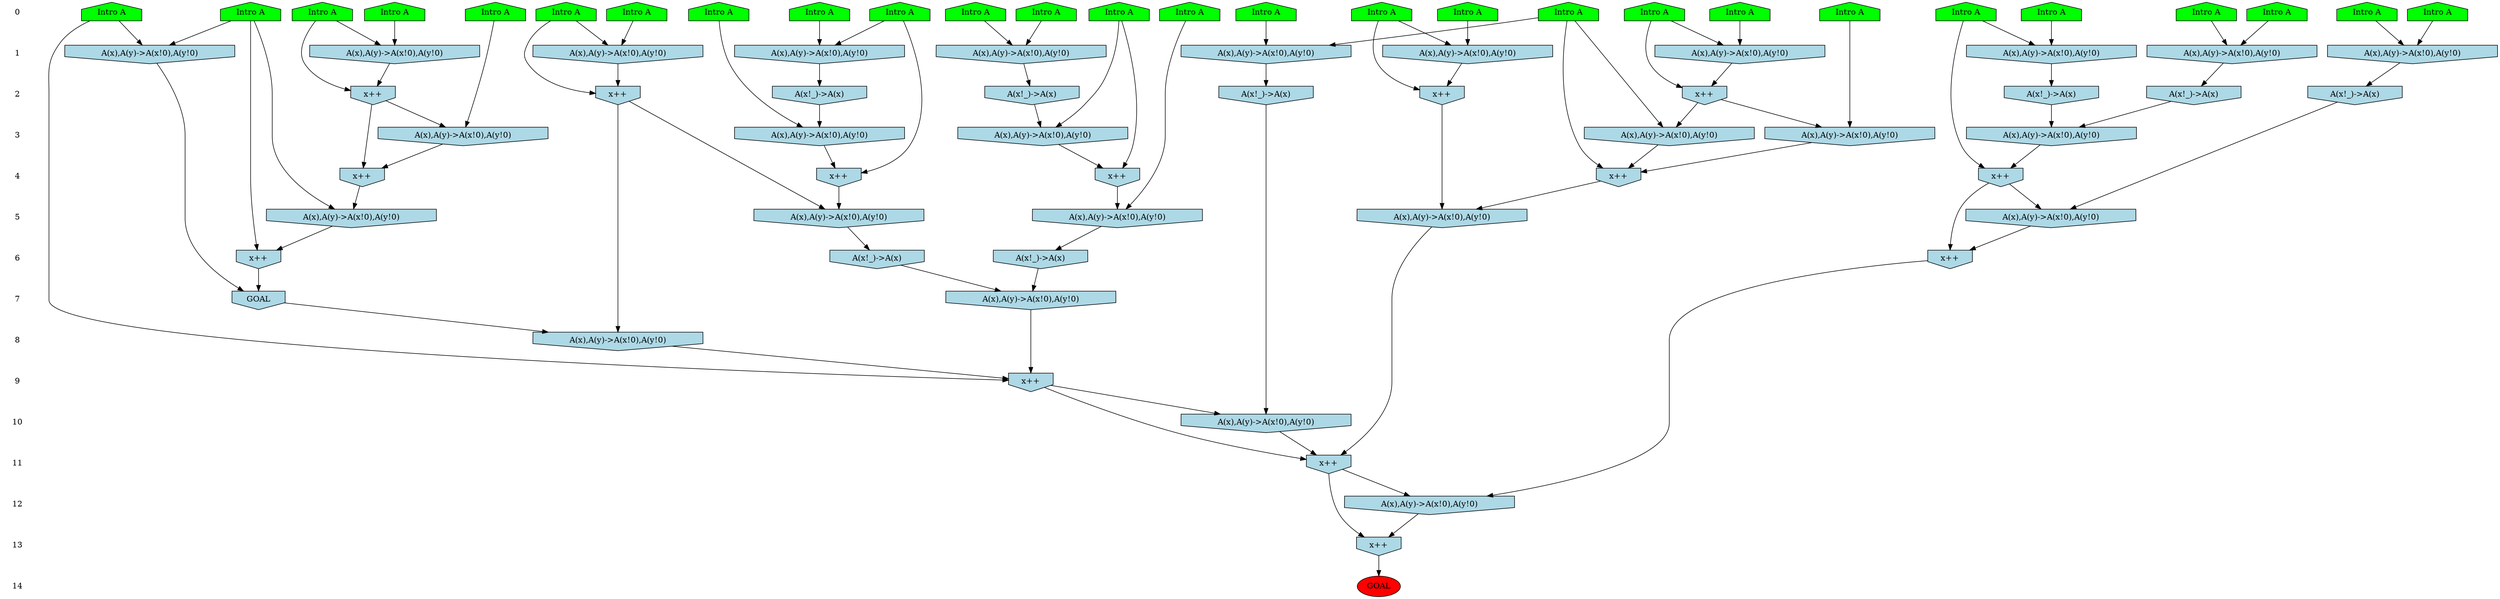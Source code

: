 /* Compression of 1 causal flows obtained in average at 2.996870E+00 t.u */
/* Compressed causal flows were: [969] */
digraph G{
 ranksep=.5 ; 
{ rank = same ; "0" [shape=plaintext] ; node_1 [label ="Intro A", shape=house, style=filled, fillcolor=green] ;
node_2 [label ="Intro A", shape=house, style=filled, fillcolor=green] ;
node_3 [label ="Intro A", shape=house, style=filled, fillcolor=green] ;
node_4 [label ="Intro A", shape=house, style=filled, fillcolor=green] ;
node_5 [label ="Intro A", shape=house, style=filled, fillcolor=green] ;
node_6 [label ="Intro A", shape=house, style=filled, fillcolor=green] ;
node_7 [label ="Intro A", shape=house, style=filled, fillcolor=green] ;
node_8 [label ="Intro A", shape=house, style=filled, fillcolor=green] ;
node_9 [label ="Intro A", shape=house, style=filled, fillcolor=green] ;
node_10 [label ="Intro A", shape=house, style=filled, fillcolor=green] ;
node_11 [label ="Intro A", shape=house, style=filled, fillcolor=green] ;
node_12 [label ="Intro A", shape=house, style=filled, fillcolor=green] ;
node_13 [label ="Intro A", shape=house, style=filled, fillcolor=green] ;
node_14 [label ="Intro A", shape=house, style=filled, fillcolor=green] ;
node_15 [label ="Intro A", shape=house, style=filled, fillcolor=green] ;
node_16 [label ="Intro A", shape=house, style=filled, fillcolor=green] ;
node_17 [label ="Intro A", shape=house, style=filled, fillcolor=green] ;
node_18 [label ="Intro A", shape=house, style=filled, fillcolor=green] ;
node_19 [label ="Intro A", shape=house, style=filled, fillcolor=green] ;
node_20 [label ="Intro A", shape=house, style=filled, fillcolor=green] ;
node_21 [label ="Intro A", shape=house, style=filled, fillcolor=green] ;
node_22 [label ="Intro A", shape=house, style=filled, fillcolor=green] ;
node_23 [label ="Intro A", shape=house, style=filled, fillcolor=green] ;
node_24 [label ="Intro A", shape=house, style=filled, fillcolor=green] ;
node_25 [label ="Intro A", shape=house, style=filled, fillcolor=green] ;
node_26 [label ="Intro A", shape=house, style=filled, fillcolor=green] ;
node_27 [label ="Intro A", shape=house, style=filled, fillcolor=green] ;
}
{ rank = same ; "1" [shape=plaintext] ; node_28 [label="A(x),A(y)->A(x!0),A(y!0)", shape=invhouse, style=filled, fillcolor = lightblue] ;
node_29 [label="A(x),A(y)->A(x!0),A(y!0)", shape=invhouse, style=filled, fillcolor = lightblue] ;
node_30 [label="A(x),A(y)->A(x!0),A(y!0)", shape=invhouse, style=filled, fillcolor = lightblue] ;
node_32 [label="A(x),A(y)->A(x!0),A(y!0)", shape=invhouse, style=filled, fillcolor = lightblue] ;
node_33 [label="A(x),A(y)->A(x!0),A(y!0)", shape=invhouse, style=filled, fillcolor = lightblue] ;
node_34 [label="A(x),A(y)->A(x!0),A(y!0)", shape=invhouse, style=filled, fillcolor = lightblue] ;
node_41 [label="A(x),A(y)->A(x!0),A(y!0)", shape=invhouse, style=filled, fillcolor = lightblue] ;
node_44 [label="A(x),A(y)->A(x!0),A(y!0)", shape=invhouse, style=filled, fillcolor = lightblue] ;
node_46 [label="A(x),A(y)->A(x!0),A(y!0)", shape=invhouse, style=filled, fillcolor = lightblue] ;
node_48 [label="A(x),A(y)->A(x!0),A(y!0)", shape=invhouse, style=filled, fillcolor = lightblue] ;
node_52 [label="A(x),A(y)->A(x!0),A(y!0)", shape=invhouse, style=filled, fillcolor = lightblue] ;
}
{ rank = same ; "2" [shape=plaintext] ; node_31 [label="A(x!_)->A(x)", shape=invhouse, style=filled, fillcolor = lightblue] ;
node_35 [label="x++", shape=invhouse, style=filled, fillcolor = lightblue] ;
node_36 [label="A(x!_)->A(x)", shape=invhouse, style=filled, fillcolor = lightblue] ;
node_37 [label="A(x!_)->A(x)", shape=invhouse, style=filled, fillcolor = lightblue] ;
node_39 [label="x++", shape=invhouse, style=filled, fillcolor = lightblue] ;
node_45 [label="A(x!_)->A(x)", shape=invhouse, style=filled, fillcolor = lightblue] ;
node_51 [label="x++", shape=invhouse, style=filled, fillcolor = lightblue] ;
node_53 [label="x++", shape=invhouse, style=filled, fillcolor = lightblue] ;
node_66 [label="A(x!_)->A(x)", shape=invhouse, style=filled, fillcolor = lightblue] ;
node_70 [label="A(x!_)->A(x)", shape=invhouse, style=filled, fillcolor = lightblue] ;
}
{ rank = same ; "3" [shape=plaintext] ; node_38 [label="A(x),A(y)->A(x!0),A(y!0)", shape=invhouse, style=filled, fillcolor = lightblue] ;
node_40 [label="A(x),A(y)->A(x!0),A(y!0)", shape=invhouse, style=filled, fillcolor = lightblue] ;
node_54 [label="A(x),A(y)->A(x!0),A(y!0)", shape=invhouse, style=filled, fillcolor = lightblue] ;
node_56 [label="A(x),A(y)->A(x!0),A(y!0)", shape=invhouse, style=filled, fillcolor = lightblue] ;
node_59 [label="A(x),A(y)->A(x!0),A(y!0)", shape=invhouse, style=filled, fillcolor = lightblue] ;
node_61 [label="A(x),A(y)->A(x!0),A(y!0)", shape=invhouse, style=filled, fillcolor = lightblue] ;
}
{ rank = same ; "4" [shape=plaintext] ; node_42 [label="x++", shape=invhouse, style=filled, fillcolor = lightblue] ;
node_43 [label="x++", shape=invhouse, style=filled, fillcolor = lightblue] ;
node_55 [label="x++", shape=invhouse, style=filled, fillcolor = lightblue] ;
node_62 [label="x++", shape=invhouse, style=filled, fillcolor = lightblue] ;
node_64 [label="x++", shape=invhouse, style=filled, fillcolor = lightblue] ;
}
{ rank = same ; "5" [shape=plaintext] ; node_47 [label="A(x),A(y)->A(x!0),A(y!0)", shape=invhouse, style=filled, fillcolor = lightblue] ;
node_49 [label="A(x),A(y)->A(x!0),A(y!0)", shape=invhouse, style=filled, fillcolor = lightblue] ;
node_58 [label="A(x),A(y)->A(x!0),A(y!0)", shape=invhouse, style=filled, fillcolor = lightblue] ;
node_65 [label="A(x),A(y)->A(x!0),A(y!0)", shape=invhouse, style=filled, fillcolor = lightblue] ;
node_72 [label="A(x),A(y)->A(x!0),A(y!0)", shape=invhouse, style=filled, fillcolor = lightblue] ;
}
{ rank = same ; "6" [shape=plaintext] ; node_50 [label="A(x!_)->A(x)", shape=invhouse, style=filled, fillcolor = lightblue] ;
node_57 [label="A(x!_)->A(x)", shape=invhouse, style=filled, fillcolor = lightblue] ;
node_60 [label="x++", shape=invhouse, style=filled, fillcolor = lightblue] ;
node_73 [label="x++", shape=invhouse, style=filled, fillcolor = lightblue] ;
}
{ rank = same ; "7" [shape=plaintext] ; node_63 [label="GOAL", shape=invhouse, style=filled, fillcolor = lightblue] ;
node_68 [label="A(x),A(y)->A(x!0),A(y!0)", shape=invhouse, style=filled, fillcolor = lightblue] ;
}
{ rank = same ; "8" [shape=plaintext] ; node_67 [label="A(x),A(y)->A(x!0),A(y!0)", shape=invhouse, style=filled, fillcolor = lightblue] ;
}
{ rank = same ; "9" [shape=plaintext] ; node_69 [label="x++", shape=invhouse, style=filled, fillcolor = lightblue] ;
}
{ rank = same ; "10" [shape=plaintext] ; node_71 [label="A(x),A(y)->A(x!0),A(y!0)", shape=invhouse, style=filled, fillcolor = lightblue] ;
}
{ rank = same ; "11" [shape=plaintext] ; node_74 [label="x++", shape=invhouse, style=filled, fillcolor = lightblue] ;
}
{ rank = same ; "12" [shape=plaintext] ; node_75 [label="A(x),A(y)->A(x!0),A(y!0)", shape=invhouse, style=filled, fillcolor = lightblue] ;
}
{ rank = same ; "13" [shape=plaintext] ; node_76 [label="x++", shape=invhouse, style=filled, fillcolor = lightblue] ;
}
{ rank = same ; "14" [shape=plaintext] ; node_77 [label ="GOAL", style=filled, fillcolor=red] ;
}
"0" -> "1" [style="invis"]; 
"1" -> "2" [style="invis"]; 
"2" -> "3" [style="invis"]; 
"3" -> "4" [style="invis"]; 
"4" -> "5" [style="invis"]; 
"5" -> "6" [style="invis"]; 
"6" -> "7" [style="invis"]; 
"7" -> "8" [style="invis"]; 
"8" -> "9" [style="invis"]; 
"9" -> "10" [style="invis"]; 
"10" -> "11" [style="invis"]; 
"11" -> "12" [style="invis"]; 
"12" -> "13" [style="invis"]; 
"13" -> "14" [style="invis"]; 
node_9 -> node_28
node_25 -> node_28
node_16 -> node_29
node_22 -> node_29
node_2 -> node_30
node_10 -> node_30
node_28 -> node_31
node_8 -> node_32
node_19 -> node_32
node_6 -> node_33
node_15 -> node_33
node_3 -> node_34
node_27 -> node_34
node_3 -> node_35
node_34 -> node_35
node_33 -> node_36
node_30 -> node_37
node_20 -> node_38
node_37 -> node_38
node_19 -> node_39
node_32 -> node_39
node_18 -> node_40
node_31 -> node_40
node_5 -> node_41
node_11 -> node_41
node_18 -> node_42
node_40 -> node_42
node_10 -> node_43
node_38 -> node_43
node_1 -> node_44
node_23 -> node_44
node_41 -> node_45
node_7 -> node_46
node_24 -> node_46
node_17 -> node_47
node_42 -> node_47
node_12 -> node_48
node_21 -> node_48
node_39 -> node_49
node_43 -> node_49
node_49 -> node_50
node_7 -> node_51
node_46 -> node_51
node_4 -> node_52
node_26 -> node_52
node_16 -> node_53
node_29 -> node_53
node_14 -> node_54
node_51 -> node_54
node_51 -> node_55
node_54 -> node_55
node_13 -> node_56
node_35 -> node_56
node_47 -> node_57
node_1 -> node_58
node_55 -> node_58
node_26 -> node_59
node_35 -> node_59
node_1 -> node_60
node_58 -> node_60
node_36 -> node_61
node_45 -> node_61
node_6 -> node_62
node_61 -> node_62
node_44 -> node_63
node_60 -> node_63
node_26 -> node_64
node_56 -> node_64
node_59 -> node_64
node_53 -> node_65
node_64 -> node_65
node_52 -> node_66
node_39 -> node_67
node_63 -> node_67
node_50 -> node_68
node_57 -> node_68
node_23 -> node_69
node_67 -> node_69
node_68 -> node_69
node_48 -> node_70
node_66 -> node_71
node_69 -> node_71
node_62 -> node_72
node_70 -> node_72
node_62 -> node_73
node_72 -> node_73
node_65 -> node_74
node_69 -> node_74
node_71 -> node_74
node_73 -> node_75
node_74 -> node_75
node_74 -> node_76
node_75 -> node_76
node_76 -> node_77
}
/*
 Dot generation time: 0.000233
*/